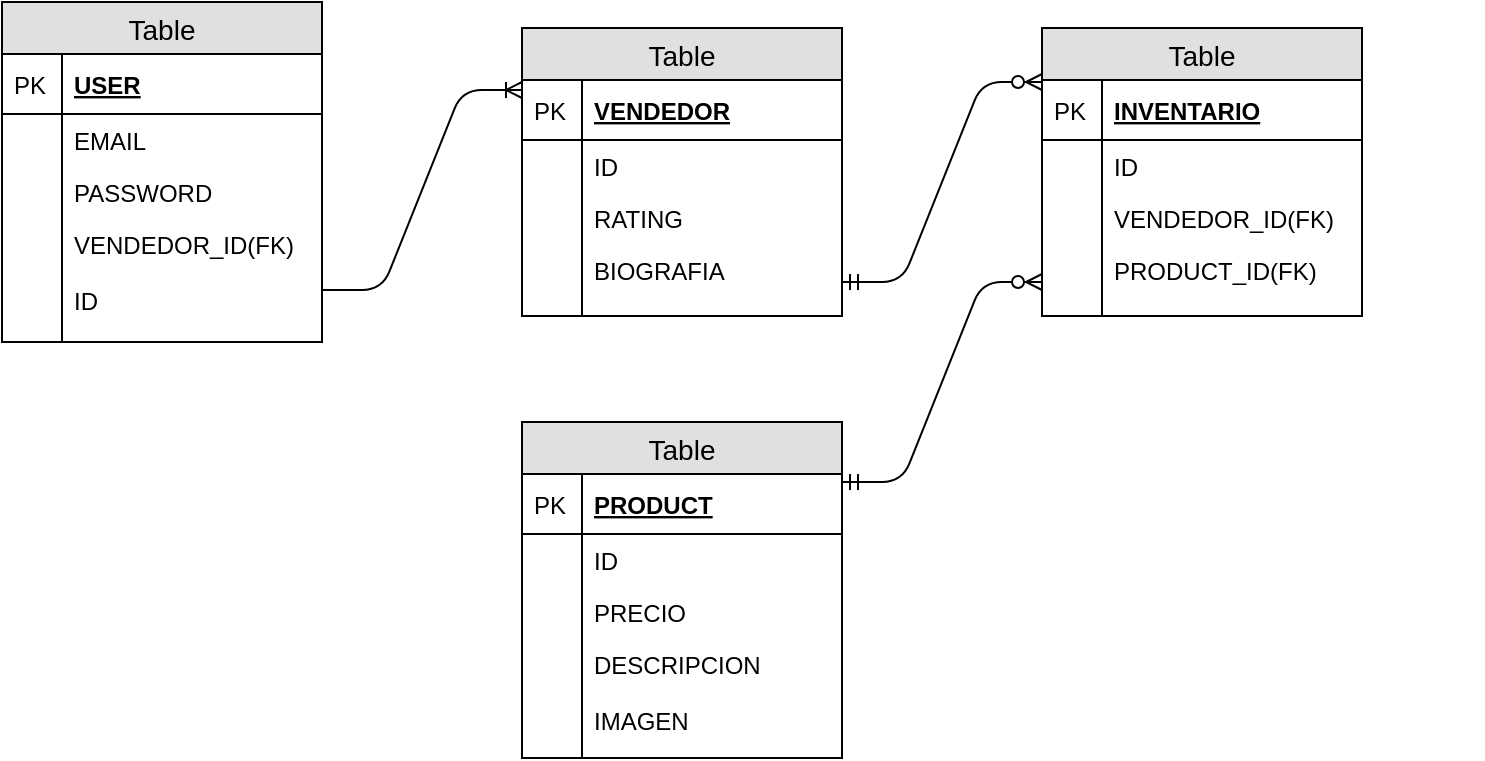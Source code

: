 <mxfile version="12.7.1" type="github"><diagram id="X8tnUFf-Up23pGou2WpJ" name="Page-1"><mxGraphModel dx="1038" dy="548" grid="1" gridSize="10" guides="1" tooltips="1" connect="1" arrows="1" fold="1" page="1" pageScale="1" pageWidth="827" pageHeight="1169" math="0" shadow="0"><root><mxCell id="0"/><mxCell id="1" parent="0"/><mxCell id="nSE4oHpniN06JPz7Zrcl-52" value="Table" style="swimlane;fontStyle=0;childLayout=stackLayout;horizontal=1;startSize=26;fillColor=#e0e0e0;horizontalStack=0;resizeParent=1;resizeParentMax=0;resizeLast=0;collapsible=1;marginBottom=0;swimlaneFillColor=#ffffff;align=center;fontSize=14;" vertex="1" parent="1"><mxGeometry x="20" y="20" width="160" height="170" as="geometry"/></mxCell><mxCell id="nSE4oHpniN06JPz7Zrcl-53" value="USER" style="shape=partialRectangle;top=0;left=0;right=0;bottom=1;align=left;verticalAlign=middle;fillColor=none;spacingLeft=34;spacingRight=4;overflow=hidden;rotatable=0;points=[[0,0.5],[1,0.5]];portConstraint=eastwest;dropTarget=0;fontStyle=5;fontSize=12;" vertex="1" parent="nSE4oHpniN06JPz7Zrcl-52"><mxGeometry y="26" width="160" height="30" as="geometry"/></mxCell><mxCell id="nSE4oHpniN06JPz7Zrcl-54" value="PK" style="shape=partialRectangle;top=0;left=0;bottom=0;fillColor=none;align=left;verticalAlign=middle;spacingLeft=4;spacingRight=4;overflow=hidden;rotatable=0;points=[];portConstraint=eastwest;part=1;fontSize=12;" vertex="1" connectable="0" parent="nSE4oHpniN06JPz7Zrcl-53"><mxGeometry width="30" height="30" as="geometry"/></mxCell><mxCell id="nSE4oHpniN06JPz7Zrcl-55" value="EMAIL" style="shape=partialRectangle;top=0;left=0;right=0;bottom=0;align=left;verticalAlign=top;fillColor=none;spacingLeft=34;spacingRight=4;overflow=hidden;rotatable=0;points=[[0,0.5],[1,0.5]];portConstraint=eastwest;dropTarget=0;fontSize=12;" vertex="1" parent="nSE4oHpniN06JPz7Zrcl-52"><mxGeometry y="56" width="160" height="26" as="geometry"/></mxCell><mxCell id="nSE4oHpniN06JPz7Zrcl-56" value="" style="shape=partialRectangle;top=0;left=0;bottom=0;fillColor=none;align=left;verticalAlign=top;spacingLeft=4;spacingRight=4;overflow=hidden;rotatable=0;points=[];portConstraint=eastwest;part=1;fontSize=12;" vertex="1" connectable="0" parent="nSE4oHpniN06JPz7Zrcl-55"><mxGeometry width="30" height="26" as="geometry"/></mxCell><mxCell id="nSE4oHpniN06JPz7Zrcl-57" value="PASSWORD" style="shape=partialRectangle;top=0;left=0;right=0;bottom=0;align=left;verticalAlign=top;fillColor=none;spacingLeft=34;spacingRight=4;overflow=hidden;rotatable=0;points=[[0,0.5],[1,0.5]];portConstraint=eastwest;dropTarget=0;fontSize=12;" vertex="1" parent="nSE4oHpniN06JPz7Zrcl-52"><mxGeometry y="82" width="160" height="26" as="geometry"/></mxCell><mxCell id="nSE4oHpniN06JPz7Zrcl-58" value="" style="shape=partialRectangle;top=0;left=0;bottom=0;fillColor=none;align=left;verticalAlign=top;spacingLeft=4;spacingRight=4;overflow=hidden;rotatable=0;points=[];portConstraint=eastwest;part=1;fontSize=12;" vertex="1" connectable="0" parent="nSE4oHpniN06JPz7Zrcl-57"><mxGeometry width="30" height="26" as="geometry"/></mxCell><mxCell id="nSE4oHpniN06JPz7Zrcl-59" value="VENDEDOR_ID(FK)&#10;&#10;ID" style="shape=partialRectangle;top=0;left=0;right=0;bottom=0;align=left;verticalAlign=top;fillColor=none;spacingLeft=34;spacingRight=4;overflow=hidden;rotatable=0;points=[[0,0.5],[1,0.5]];portConstraint=eastwest;dropTarget=0;fontSize=12;" vertex="1" parent="nSE4oHpniN06JPz7Zrcl-52"><mxGeometry y="108" width="160" height="62" as="geometry"/></mxCell><mxCell id="nSE4oHpniN06JPz7Zrcl-60" value="" style="shape=partialRectangle;top=0;left=0;bottom=0;fillColor=none;align=left;verticalAlign=top;spacingLeft=4;spacingRight=4;overflow=hidden;rotatable=0;points=[];portConstraint=eastwest;part=1;fontSize=12;" vertex="1" connectable="0" parent="nSE4oHpniN06JPz7Zrcl-59"><mxGeometry width="30" height="62" as="geometry"/></mxCell><mxCell id="nSE4oHpniN06JPz7Zrcl-61" value="" style="shape=partialRectangle;top=0;left=0;right=0;bottom=0;align=left;verticalAlign=top;fillColor=none;spacingLeft=34;spacingRight=4;overflow=hidden;rotatable=0;points=[[0,0.5],[1,0.5]];portConstraint=eastwest;dropTarget=0;fontSize=12;" vertex="1" parent="1"><mxGeometry x="20" y="180" width="160" height="10" as="geometry"/></mxCell><mxCell id="nSE4oHpniN06JPz7Zrcl-62" value="" style="shape=partialRectangle;top=0;left=0;bottom=0;fillColor=none;align=left;verticalAlign=top;spacingLeft=4;spacingRight=4;overflow=hidden;rotatable=0;points=[];portConstraint=eastwest;part=1;fontSize=12;" vertex="1" connectable="0" parent="nSE4oHpniN06JPz7Zrcl-61"><mxGeometry width="30" height="10" as="geometry"/></mxCell><mxCell id="nSE4oHpniN06JPz7Zrcl-63" value="Table" style="swimlane;fontStyle=0;childLayout=stackLayout;horizontal=1;startSize=26;fillColor=#e0e0e0;horizontalStack=0;resizeParent=1;resizeParentMax=0;resizeLast=0;collapsible=1;marginBottom=0;swimlaneFillColor=#ffffff;align=center;fontSize=14;" vertex="1" parent="1"><mxGeometry x="280" y="230" width="160" height="168" as="geometry"/></mxCell><mxCell id="nSE4oHpniN06JPz7Zrcl-64" value="PRODUCT" style="shape=partialRectangle;top=0;left=0;right=0;bottom=1;align=left;verticalAlign=middle;fillColor=none;spacingLeft=34;spacingRight=4;overflow=hidden;rotatable=0;points=[[0,0.5],[1,0.5]];portConstraint=eastwest;dropTarget=0;fontStyle=5;fontSize=12;" vertex="1" parent="nSE4oHpniN06JPz7Zrcl-63"><mxGeometry y="26" width="160" height="30" as="geometry"/></mxCell><mxCell id="nSE4oHpniN06JPz7Zrcl-65" value="PK" style="shape=partialRectangle;top=0;left=0;bottom=0;fillColor=none;align=left;verticalAlign=middle;spacingLeft=4;spacingRight=4;overflow=hidden;rotatable=0;points=[];portConstraint=eastwest;part=1;fontSize=12;" vertex="1" connectable="0" parent="nSE4oHpniN06JPz7Zrcl-64"><mxGeometry width="30" height="30" as="geometry"/></mxCell><mxCell id="nSE4oHpniN06JPz7Zrcl-66" value="ID" style="shape=partialRectangle;top=0;left=0;right=0;bottom=0;align=left;verticalAlign=top;fillColor=none;spacingLeft=34;spacingRight=4;overflow=hidden;rotatable=0;points=[[0,0.5],[1,0.5]];portConstraint=eastwest;dropTarget=0;fontSize=12;" vertex="1" parent="nSE4oHpniN06JPz7Zrcl-63"><mxGeometry y="56" width="160" height="26" as="geometry"/></mxCell><mxCell id="nSE4oHpniN06JPz7Zrcl-67" value="" style="shape=partialRectangle;top=0;left=0;bottom=0;fillColor=none;align=left;verticalAlign=top;spacingLeft=4;spacingRight=4;overflow=hidden;rotatable=0;points=[];portConstraint=eastwest;part=1;fontSize=12;" vertex="1" connectable="0" parent="nSE4oHpniN06JPz7Zrcl-66"><mxGeometry width="30" height="26" as="geometry"/></mxCell><mxCell id="nSE4oHpniN06JPz7Zrcl-68" value="PRECIO" style="shape=partialRectangle;top=0;left=0;right=0;bottom=0;align=left;verticalAlign=top;fillColor=none;spacingLeft=34;spacingRight=4;overflow=hidden;rotatable=0;points=[[0,0.5],[1,0.5]];portConstraint=eastwest;dropTarget=0;fontSize=12;" vertex="1" parent="nSE4oHpniN06JPz7Zrcl-63"><mxGeometry y="82" width="160" height="26" as="geometry"/></mxCell><mxCell id="nSE4oHpniN06JPz7Zrcl-69" value="" style="shape=partialRectangle;top=0;left=0;bottom=0;fillColor=none;align=left;verticalAlign=top;spacingLeft=4;spacingRight=4;overflow=hidden;rotatable=0;points=[];portConstraint=eastwest;part=1;fontSize=12;" vertex="1" connectable="0" parent="nSE4oHpniN06JPz7Zrcl-68"><mxGeometry width="30" height="26" as="geometry"/></mxCell><mxCell id="nSE4oHpniN06JPz7Zrcl-70" value="DESCRIPCION&#10;&#10;IMAGEN" style="shape=partialRectangle;top=0;left=0;right=0;bottom=0;align=left;verticalAlign=top;fillColor=none;spacingLeft=34;spacingRight=4;overflow=hidden;rotatable=0;points=[[0,0.5],[1,0.5]];portConstraint=eastwest;dropTarget=0;fontSize=12;" vertex="1" parent="nSE4oHpniN06JPz7Zrcl-63"><mxGeometry y="108" width="160" height="50" as="geometry"/></mxCell><mxCell id="nSE4oHpniN06JPz7Zrcl-71" value="" style="shape=partialRectangle;top=0;left=0;bottom=0;fillColor=none;align=left;verticalAlign=top;spacingLeft=4;spacingRight=4;overflow=hidden;rotatable=0;points=[];portConstraint=eastwest;part=1;fontSize=12;" vertex="1" connectable="0" parent="nSE4oHpniN06JPz7Zrcl-70"><mxGeometry width="30" height="50" as="geometry"/></mxCell><mxCell id="nSE4oHpniN06JPz7Zrcl-72" value="" style="shape=partialRectangle;top=0;left=0;right=0;bottom=0;align=left;verticalAlign=top;fillColor=none;spacingLeft=34;spacingRight=4;overflow=hidden;rotatable=0;points=[[0,0.5],[1,0.5]];portConstraint=eastwest;dropTarget=0;fontSize=12;" vertex="1" parent="nSE4oHpniN06JPz7Zrcl-63"><mxGeometry y="158" width="160" height="10" as="geometry"/></mxCell><mxCell id="nSE4oHpniN06JPz7Zrcl-73" value="" style="shape=partialRectangle;top=0;left=0;bottom=0;fillColor=none;align=left;verticalAlign=top;spacingLeft=4;spacingRight=4;overflow=hidden;rotatable=0;points=[];portConstraint=eastwest;part=1;fontSize=12;" vertex="1" connectable="0" parent="nSE4oHpniN06JPz7Zrcl-72"><mxGeometry width="30" height="10" as="geometry"/></mxCell><mxCell id="nSE4oHpniN06JPz7Zrcl-83" value="" style="shape=partialRectangle;top=0;left=0;right=0;bottom=0;align=left;verticalAlign=top;fillColor=none;spacingLeft=34;spacingRight=4;overflow=hidden;rotatable=0;points=[[0,0.5],[1,0.5]];portConstraint=eastwest;dropTarget=0;fontSize=12;" vertex="1" parent="1"><mxGeometry x="600" y="360" width="160" height="10" as="geometry"/></mxCell><mxCell id="nSE4oHpniN06JPz7Zrcl-85" value="Table" style="swimlane;fontStyle=0;childLayout=stackLayout;horizontal=1;startSize=26;fillColor=#e0e0e0;horizontalStack=0;resizeParent=1;resizeParentMax=0;resizeLast=0;collapsible=1;marginBottom=0;swimlaneFillColor=#ffffff;align=center;fontSize=14;" vertex="1" parent="1"><mxGeometry x="280" y="33" width="160" height="144" as="geometry"/></mxCell><mxCell id="nSE4oHpniN06JPz7Zrcl-86" value="VENDEDOR" style="shape=partialRectangle;top=0;left=0;right=0;bottom=1;align=left;verticalAlign=middle;fillColor=none;spacingLeft=34;spacingRight=4;overflow=hidden;rotatable=0;points=[[0,0.5],[1,0.5]];portConstraint=eastwest;dropTarget=0;fontStyle=5;fontSize=12;" vertex="1" parent="nSE4oHpniN06JPz7Zrcl-85"><mxGeometry y="26" width="160" height="30" as="geometry"/></mxCell><mxCell id="nSE4oHpniN06JPz7Zrcl-87" value="PK" style="shape=partialRectangle;top=0;left=0;bottom=0;fillColor=none;align=left;verticalAlign=middle;spacingLeft=4;spacingRight=4;overflow=hidden;rotatable=0;points=[];portConstraint=eastwest;part=1;fontSize=12;" vertex="1" connectable="0" parent="nSE4oHpniN06JPz7Zrcl-86"><mxGeometry width="30" height="30" as="geometry"/></mxCell><mxCell id="nSE4oHpniN06JPz7Zrcl-88" value="ID&#10;" style="shape=partialRectangle;top=0;left=0;right=0;bottom=0;align=left;verticalAlign=top;fillColor=none;spacingLeft=34;spacingRight=4;overflow=hidden;rotatable=0;points=[[0,0.5],[1,0.5]];portConstraint=eastwest;dropTarget=0;fontSize=12;" vertex="1" parent="nSE4oHpniN06JPz7Zrcl-85"><mxGeometry y="56" width="160" height="26" as="geometry"/></mxCell><mxCell id="nSE4oHpniN06JPz7Zrcl-89" value="" style="shape=partialRectangle;top=0;left=0;bottom=0;fillColor=none;align=left;verticalAlign=top;spacingLeft=4;spacingRight=4;overflow=hidden;rotatable=0;points=[];portConstraint=eastwest;part=1;fontSize=12;" vertex="1" connectable="0" parent="nSE4oHpniN06JPz7Zrcl-88"><mxGeometry width="30" height="26" as="geometry"/></mxCell><mxCell id="nSE4oHpniN06JPz7Zrcl-90" value="RATING" style="shape=partialRectangle;top=0;left=0;right=0;bottom=0;align=left;verticalAlign=top;fillColor=none;spacingLeft=34;spacingRight=4;overflow=hidden;rotatable=0;points=[[0,0.5],[1,0.5]];portConstraint=eastwest;dropTarget=0;fontSize=12;" vertex="1" parent="nSE4oHpniN06JPz7Zrcl-85"><mxGeometry y="82" width="160" height="26" as="geometry"/></mxCell><mxCell id="nSE4oHpniN06JPz7Zrcl-91" value="" style="shape=partialRectangle;top=0;left=0;bottom=0;fillColor=none;align=left;verticalAlign=top;spacingLeft=4;spacingRight=4;overflow=hidden;rotatable=0;points=[];portConstraint=eastwest;part=1;fontSize=12;" vertex="1" connectable="0" parent="nSE4oHpniN06JPz7Zrcl-90"><mxGeometry width="30" height="26" as="geometry"/></mxCell><mxCell id="nSE4oHpniN06JPz7Zrcl-92" value="BIOGRAFIA" style="shape=partialRectangle;top=0;left=0;right=0;bottom=0;align=left;verticalAlign=top;fillColor=none;spacingLeft=34;spacingRight=4;overflow=hidden;rotatable=0;points=[[0,0.5],[1,0.5]];portConstraint=eastwest;dropTarget=0;fontSize=12;" vertex="1" parent="nSE4oHpniN06JPz7Zrcl-85"><mxGeometry y="108" width="160" height="26" as="geometry"/></mxCell><mxCell id="nSE4oHpniN06JPz7Zrcl-93" value="" style="shape=partialRectangle;top=0;left=0;bottom=0;fillColor=none;align=left;verticalAlign=top;spacingLeft=4;spacingRight=4;overflow=hidden;rotatable=0;points=[];portConstraint=eastwest;part=1;fontSize=12;" vertex="1" connectable="0" parent="nSE4oHpniN06JPz7Zrcl-92"><mxGeometry width="30" height="26" as="geometry"/></mxCell><mxCell id="nSE4oHpniN06JPz7Zrcl-94" value="" style="shape=partialRectangle;top=0;left=0;right=0;bottom=0;align=left;verticalAlign=top;fillColor=none;spacingLeft=34;spacingRight=4;overflow=hidden;rotatable=0;points=[[0,0.5],[1,0.5]];portConstraint=eastwest;dropTarget=0;fontSize=12;" vertex="1" parent="nSE4oHpniN06JPz7Zrcl-85"><mxGeometry y="134" width="160" height="10" as="geometry"/></mxCell><mxCell id="nSE4oHpniN06JPz7Zrcl-95" value="" style="shape=partialRectangle;top=0;left=0;bottom=0;fillColor=none;align=left;verticalAlign=top;spacingLeft=4;spacingRight=4;overflow=hidden;rotatable=0;points=[];portConstraint=eastwest;part=1;fontSize=12;" vertex="1" connectable="0" parent="nSE4oHpniN06JPz7Zrcl-94"><mxGeometry width="30" height="10" as="geometry"/></mxCell><mxCell id="nSE4oHpniN06JPz7Zrcl-98" value="" style="edgeStyle=entityRelationEdgeStyle;fontSize=12;html=1;endArrow=ERoneToMany;" edge="1" parent="1"><mxGeometry width="100" height="100" relative="1" as="geometry"><mxPoint x="180" y="164" as="sourcePoint"/><mxPoint x="280" y="64" as="targetPoint"/></mxGeometry></mxCell><mxCell id="nSE4oHpniN06JPz7Zrcl-99" value="Table" style="swimlane;fontStyle=0;childLayout=stackLayout;horizontal=1;startSize=26;fillColor=#e0e0e0;horizontalStack=0;resizeParent=1;resizeParentMax=0;resizeLast=0;collapsible=1;marginBottom=0;swimlaneFillColor=#ffffff;align=center;fontSize=14;" vertex="1" parent="1"><mxGeometry x="540" y="33" width="160" height="144" as="geometry"/></mxCell><mxCell id="nSE4oHpniN06JPz7Zrcl-100" value="INVENTARIO" style="shape=partialRectangle;top=0;left=0;right=0;bottom=1;align=left;verticalAlign=middle;fillColor=none;spacingLeft=34;spacingRight=4;overflow=hidden;rotatable=0;points=[[0,0.5],[1,0.5]];portConstraint=eastwest;dropTarget=0;fontStyle=5;fontSize=12;" vertex="1" parent="nSE4oHpniN06JPz7Zrcl-99"><mxGeometry y="26" width="160" height="30" as="geometry"/></mxCell><mxCell id="nSE4oHpniN06JPz7Zrcl-101" value="PK" style="shape=partialRectangle;top=0;left=0;bottom=0;fillColor=none;align=left;verticalAlign=middle;spacingLeft=4;spacingRight=4;overflow=hidden;rotatable=0;points=[];portConstraint=eastwest;part=1;fontSize=12;" vertex="1" connectable="0" parent="nSE4oHpniN06JPz7Zrcl-100"><mxGeometry width="30" height="30" as="geometry"/></mxCell><mxCell id="nSE4oHpniN06JPz7Zrcl-102" value="ID" style="shape=partialRectangle;top=0;left=0;right=0;bottom=0;align=left;verticalAlign=top;fillColor=none;spacingLeft=34;spacingRight=4;overflow=hidden;rotatable=0;points=[[0,0.5],[1,0.5]];portConstraint=eastwest;dropTarget=0;fontSize=12;" vertex="1" parent="nSE4oHpniN06JPz7Zrcl-99"><mxGeometry y="56" width="160" height="26" as="geometry"/></mxCell><mxCell id="nSE4oHpniN06JPz7Zrcl-103" value="" style="shape=partialRectangle;top=0;left=0;bottom=0;fillColor=none;align=left;verticalAlign=top;spacingLeft=4;spacingRight=4;overflow=hidden;rotatable=0;points=[];portConstraint=eastwest;part=1;fontSize=12;" vertex="1" connectable="0" parent="nSE4oHpniN06JPz7Zrcl-102"><mxGeometry width="30" height="26" as="geometry"/></mxCell><mxCell id="nSE4oHpniN06JPz7Zrcl-104" value="VENDEDOR_ID(FK)" style="shape=partialRectangle;top=0;left=0;right=0;bottom=0;align=left;verticalAlign=top;fillColor=none;spacingLeft=34;spacingRight=4;overflow=hidden;rotatable=0;points=[[0,0.5],[1,0.5]];portConstraint=eastwest;dropTarget=0;fontSize=12;" vertex="1" parent="nSE4oHpniN06JPz7Zrcl-99"><mxGeometry y="82" width="160" height="26" as="geometry"/></mxCell><mxCell id="nSE4oHpniN06JPz7Zrcl-105" value="" style="shape=partialRectangle;top=0;left=0;bottom=0;fillColor=none;align=left;verticalAlign=top;spacingLeft=4;spacingRight=4;overflow=hidden;rotatable=0;points=[];portConstraint=eastwest;part=1;fontSize=12;" vertex="1" connectable="0" parent="nSE4oHpniN06JPz7Zrcl-104"><mxGeometry width="30" height="26" as="geometry"/></mxCell><mxCell id="nSE4oHpniN06JPz7Zrcl-106" value="PRODUCT_ID(FK)" style="shape=partialRectangle;top=0;left=0;right=0;bottom=0;align=left;verticalAlign=top;fillColor=none;spacingLeft=34;spacingRight=4;overflow=hidden;rotatable=0;points=[[0,0.5],[1,0.5]];portConstraint=eastwest;dropTarget=0;fontSize=12;" vertex="1" parent="nSE4oHpniN06JPz7Zrcl-99"><mxGeometry y="108" width="160" height="26" as="geometry"/></mxCell><mxCell id="nSE4oHpniN06JPz7Zrcl-107" value="" style="shape=partialRectangle;top=0;left=0;bottom=0;fillColor=none;align=left;verticalAlign=top;spacingLeft=4;spacingRight=4;overflow=hidden;rotatable=0;points=[];portConstraint=eastwest;part=1;fontSize=12;" vertex="1" connectable="0" parent="nSE4oHpniN06JPz7Zrcl-106"><mxGeometry width="30" height="26" as="geometry"/></mxCell><mxCell id="nSE4oHpniN06JPz7Zrcl-108" value="" style="shape=partialRectangle;top=0;left=0;right=0;bottom=0;align=left;verticalAlign=top;fillColor=none;spacingLeft=34;spacingRight=4;overflow=hidden;rotatable=0;points=[[0,0.5],[1,0.5]];portConstraint=eastwest;dropTarget=0;fontSize=12;" vertex="1" parent="nSE4oHpniN06JPz7Zrcl-99"><mxGeometry y="134" width="160" height="10" as="geometry"/></mxCell><mxCell id="nSE4oHpniN06JPz7Zrcl-109" value="" style="shape=partialRectangle;top=0;left=0;bottom=0;fillColor=none;align=left;verticalAlign=top;spacingLeft=4;spacingRight=4;overflow=hidden;rotatable=0;points=[];portConstraint=eastwest;part=1;fontSize=12;" vertex="1" connectable="0" parent="nSE4oHpniN06JPz7Zrcl-108"><mxGeometry width="30" height="10" as="geometry"/></mxCell><mxCell id="nSE4oHpniN06JPz7Zrcl-112" value="" style="edgeStyle=entityRelationEdgeStyle;fontSize=12;html=1;endArrow=ERzeroToMany;startArrow=ERmandOne;" edge="1" parent="1"><mxGeometry width="100" height="100" relative="1" as="geometry"><mxPoint x="440" y="160" as="sourcePoint"/><mxPoint x="540" y="60" as="targetPoint"/></mxGeometry></mxCell><mxCell id="nSE4oHpniN06JPz7Zrcl-113" value="" style="edgeStyle=entityRelationEdgeStyle;fontSize=12;html=1;endArrow=ERzeroToMany;startArrow=ERmandOne;" edge="1" parent="1"><mxGeometry width="100" height="100" relative="1" as="geometry"><mxPoint x="440" y="260" as="sourcePoint"/><mxPoint x="540" y="160" as="targetPoint"/></mxGeometry></mxCell></root></mxGraphModel></diagram></mxfile>